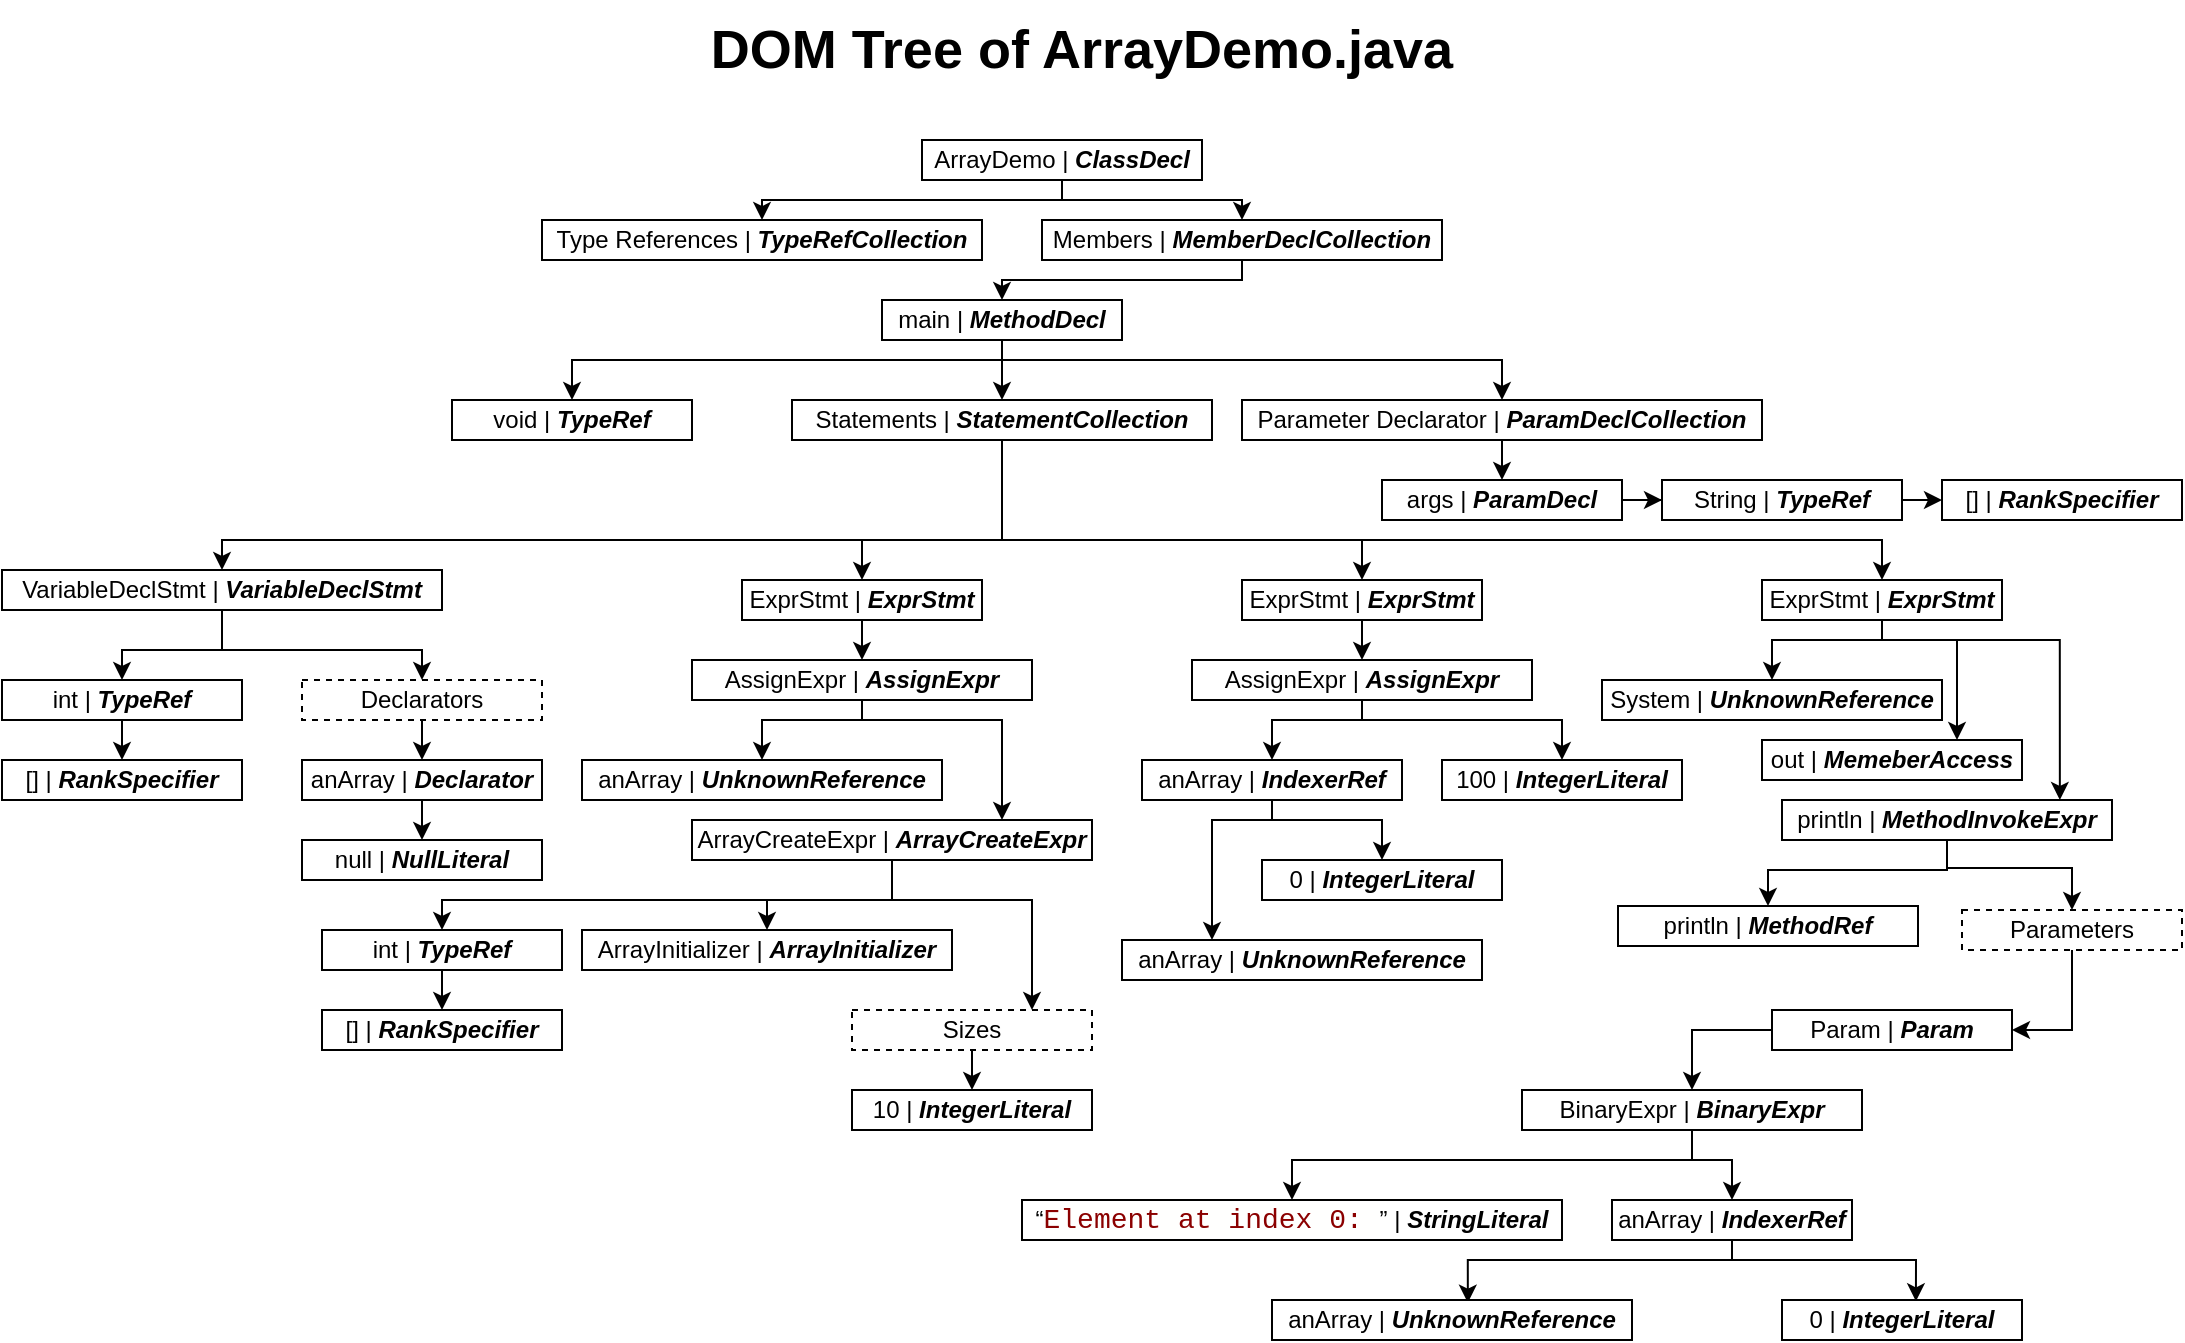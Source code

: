 <mxfile version="14.5.3" type="device" pages="2"><diagram id="BXR9WjHDNXBejJmmqjPP" name="Page-1"><mxGraphModel dx="1422" dy="762" grid="0" gridSize="10" guides="1" tooltips="1" connect="1" arrows="1" fold="1" page="1" pageScale="1" pageWidth="1169" pageHeight="827" background="none" math="0" shadow="0"><root><mxCell id="0"/><mxCell id="1" parent="0"/><mxCell id="93eLMH0dKDCl4Za4_Ydu-13" style="edgeStyle=orthogonalEdgeStyle;rounded=0;orthogonalLoop=1;jettySize=auto;html=1;exitX=0.5;exitY=1;exitDx=0;exitDy=0;entryX=0.5;entryY=0;entryDx=0;entryDy=0;" parent="1" source="93eLMH0dKDCl4Za4_Ydu-5" target="93eLMH0dKDCl4Za4_Ydu-15" edge="1"><mxGeometry relative="1" as="geometry"><mxPoint x="510" y="270" as="targetPoint"/><Array as="points"><mxPoint x="650" y="170"/><mxPoint x="530" y="170"/></Array></mxGeometry></mxCell><mxCell id="93eLMH0dKDCl4Za4_Ydu-45" style="edgeStyle=orthogonalEdgeStyle;rounded=0;orthogonalLoop=1;jettySize=auto;html=1;exitX=0.5;exitY=1;exitDx=0;exitDy=0;entryX=0.5;entryY=0;entryDx=0;entryDy=0;" parent="1" source="93eLMH0dKDCl4Za4_Ydu-15" target="93eLMH0dKDCl4Za4_Ydu-18" edge="1"><mxGeometry relative="1" as="geometry"><Array as="points"><mxPoint x="530" y="210"/><mxPoint x="780" y="210"/></Array></mxGeometry></mxCell><mxCell id="Qhf68EuUtcKKTyENTHa2-10" style="edgeStyle=orthogonalEdgeStyle;rounded=0;orthogonalLoop=1;jettySize=auto;html=1;exitX=0.5;exitY=1;exitDx=0;exitDy=0;" parent="1" source="93eLMH0dKDCl4Za4_Ydu-15" target="93eLMH0dKDCl4Za4_Ydu-17" edge="1"><mxGeometry relative="1" as="geometry"><Array as="points"><mxPoint x="530" y="210"/><mxPoint x="315" y="210"/></Array></mxGeometry></mxCell><mxCell id="Qhf68EuUtcKKTyENTHa2-11" style="edgeStyle=orthogonalEdgeStyle;rounded=0;orthogonalLoop=1;jettySize=auto;html=1;exitX=0.5;exitY=1;exitDx=0;exitDy=0;entryX=0.5;entryY=0;entryDx=0;entryDy=0;" parent="1" source="93eLMH0dKDCl4Za4_Ydu-15" target="93eLMH0dKDCl4Za4_Ydu-19" edge="1"><mxGeometry relative="1" as="geometry"/></mxCell><mxCell id="93eLMH0dKDCl4Za4_Ydu-15" value="main | &lt;b&gt;&lt;i&gt;MethodDecl&lt;/i&gt;&lt;/b&gt;" style="rounded=0;whiteSpace=wrap;html=1;" parent="1" vertex="1"><mxGeometry x="470" y="180" width="120" height="20" as="geometry"/></mxCell><mxCell id="93eLMH0dKDCl4Za4_Ydu-17" value="void | &lt;b&gt;&lt;i&gt;TypeRef&lt;/i&gt;&lt;/b&gt;" style="rounded=0;whiteSpace=wrap;html=1;" parent="1" vertex="1"><mxGeometry x="255" y="230" width="120" height="20" as="geometry"/></mxCell><mxCell id="93eLMH0dKDCl4Za4_Ydu-34" style="edgeStyle=orthogonalEdgeStyle;rounded=0;orthogonalLoop=1;jettySize=auto;html=1;exitX=0.5;exitY=1;exitDx=0;exitDy=0;entryX=0.5;entryY=0;entryDx=0;entryDy=0;" parent="1" source="93eLMH0dKDCl4Za4_Ydu-18" target="93eLMH0dKDCl4Za4_Ydu-24" edge="1"><mxGeometry relative="1" as="geometry"/></mxCell><mxCell id="93eLMH0dKDCl4Za4_Ydu-18" value="Parameter Declarator | &lt;b&gt;&lt;i&gt;ParamDeclCollection&lt;/i&gt;&lt;/b&gt;" style="rounded=0;whiteSpace=wrap;html=1;" parent="1" vertex="1"><mxGeometry x="650" y="230" width="260" height="20" as="geometry"/></mxCell><mxCell id="Qhf68EuUtcKKTyENTHa2-13" style="edgeStyle=orthogonalEdgeStyle;rounded=0;orthogonalLoop=1;jettySize=auto;html=1;exitX=0.5;exitY=1;exitDx=0;exitDy=0;entryX=0.5;entryY=0;entryDx=0;entryDy=0;" parent="1" source="93eLMH0dKDCl4Za4_Ydu-19" target="93eLMH0dKDCl4Za4_Ydu-26" edge="1"><mxGeometry relative="1" as="geometry"><Array as="points"><mxPoint x="530" y="300"/><mxPoint x="140" y="300"/></Array></mxGeometry></mxCell><mxCell id="Qhf68EuUtcKKTyENTHa2-18" style="edgeStyle=orthogonalEdgeStyle;rounded=0;orthogonalLoop=1;jettySize=auto;html=1;exitX=0.5;exitY=1;exitDx=0;exitDy=0;" parent="1" source="93eLMH0dKDCl4Za4_Ydu-19" target="93eLMH0dKDCl4Za4_Ydu-27" edge="1"><mxGeometry relative="1" as="geometry"><Array as="points"><mxPoint x="530" y="300"/><mxPoint x="460" y="300"/></Array></mxGeometry></mxCell><mxCell id="Qhf68EuUtcKKTyENTHa2-27" style="edgeStyle=orthogonalEdgeStyle;rounded=0;orthogonalLoop=1;jettySize=auto;html=1;exitX=0.5;exitY=1;exitDx=0;exitDy=0;" parent="1" source="93eLMH0dKDCl4Za4_Ydu-19" target="93eLMH0dKDCl4Za4_Ydu-29" edge="1"><mxGeometry relative="1" as="geometry"><Array as="points"><mxPoint x="530" y="300"/><mxPoint x="710" y="300"/></Array></mxGeometry></mxCell><mxCell id="Qhf68EuUtcKKTyENTHa2-28" style="edgeStyle=orthogonalEdgeStyle;rounded=0;orthogonalLoop=1;jettySize=auto;html=1;exitX=0.5;exitY=1;exitDx=0;exitDy=0;entryX=0.5;entryY=0;entryDx=0;entryDy=0;" parent="1" source="93eLMH0dKDCl4Za4_Ydu-19" target="93eLMH0dKDCl4Za4_Ydu-30" edge="1"><mxGeometry relative="1" as="geometry"><Array as="points"><mxPoint x="530" y="300"/><mxPoint x="970" y="300"/></Array></mxGeometry></mxCell><mxCell id="93eLMH0dKDCl4Za4_Ydu-19" value="Statements | &lt;b&gt;&lt;i&gt;StatementCollection&lt;/i&gt;&lt;/b&gt;" style="rounded=0;whiteSpace=wrap;html=1;" parent="1" vertex="1"><mxGeometry x="425" y="230" width="210" height="20" as="geometry"/></mxCell><mxCell id="Qhf68EuUtcKKTyENTHa2-8" style="edgeStyle=orthogonalEdgeStyle;rounded=0;orthogonalLoop=1;jettySize=auto;html=1;exitX=1;exitY=0.5;exitDx=0;exitDy=0;" parent="1" source="93eLMH0dKDCl4Za4_Ydu-24" target="Qhf68EuUtcKKTyENTHa2-5" edge="1"><mxGeometry relative="1" as="geometry"/></mxCell><mxCell id="93eLMH0dKDCl4Za4_Ydu-24" value="args | &lt;b&gt;&lt;i&gt;ParamDecl&lt;/i&gt;&lt;/b&gt;" style="rounded=0;whiteSpace=wrap;html=1;" parent="1" vertex="1"><mxGeometry x="720" y="270" width="120" height="20" as="geometry"/></mxCell><mxCell id="Qhf68EuUtcKKTyENTHa2-14" style="edgeStyle=orthogonalEdgeStyle;rounded=0;orthogonalLoop=1;jettySize=auto;html=1;exitX=0.5;exitY=1;exitDx=0;exitDy=0;entryX=0.5;entryY=0;entryDx=0;entryDy=0;" parent="1" source="93eLMH0dKDCl4Za4_Ydu-26" target="93eLMH0dKDCl4Za4_Ydu-40" edge="1"><mxGeometry relative="1" as="geometry"/></mxCell><mxCell id="Qhf68EuUtcKKTyENTHa2-16" style="edgeStyle=orthogonalEdgeStyle;rounded=0;orthogonalLoop=1;jettySize=auto;html=1;exitX=0.5;exitY=1;exitDx=0;exitDy=0;entryX=0.5;entryY=0;entryDx=0;entryDy=0;" parent="1" source="93eLMH0dKDCl4Za4_Ydu-26" target="Qhf68EuUtcKKTyENTHa2-15" edge="1"><mxGeometry relative="1" as="geometry"/></mxCell><mxCell id="93eLMH0dKDCl4Za4_Ydu-26" value="VariableDeclStmt | &lt;b&gt;&lt;i&gt;VariableDeclStmt&lt;/i&gt;&lt;/b&gt;" style="rounded=0;whiteSpace=wrap;html=1;" parent="1" vertex="1"><mxGeometry x="30" y="315" width="220" height="20" as="geometry"/></mxCell><mxCell id="93eLMH0dKDCl4Za4_Ydu-56" style="edgeStyle=orthogonalEdgeStyle;rounded=0;orthogonalLoop=1;jettySize=auto;html=1;exitX=0.5;exitY=1;exitDx=0;exitDy=0;entryX=0.5;entryY=0;entryDx=0;entryDy=0;" parent="1" source="93eLMH0dKDCl4Za4_Ydu-27" target="93eLMH0dKDCl4Za4_Ydu-54" edge="1"><mxGeometry relative="1" as="geometry"/></mxCell><mxCell id="93eLMH0dKDCl4Za4_Ydu-27" value="ExprStmt | &lt;b&gt;&lt;i&gt;ExprStmt&lt;/i&gt;&lt;/b&gt;" style="rounded=0;whiteSpace=wrap;html=1;" parent="1" vertex="1"><mxGeometry x="400" y="320" width="120" height="20" as="geometry"/></mxCell><mxCell id="pTbL3Eh9R8yucrWk_4mJ-6" style="edgeStyle=orthogonalEdgeStyle;rounded=0;orthogonalLoop=1;jettySize=auto;html=1;exitX=0.5;exitY=1;exitDx=0;exitDy=0;entryX=0.5;entryY=0;entryDx=0;entryDy=0;" parent="1" source="93eLMH0dKDCl4Za4_Ydu-29" target="93eLMH0dKDCl4Za4_Ydu-55" edge="1"><mxGeometry relative="1" as="geometry"/></mxCell><mxCell id="93eLMH0dKDCl4Za4_Ydu-29" value="ExprStmt | &lt;b&gt;&lt;i&gt;ExprStmt&lt;/i&gt;&lt;/b&gt;" style="rounded=0;whiteSpace=wrap;html=1;" parent="1" vertex="1"><mxGeometry x="650" y="320" width="120" height="20" as="geometry"/></mxCell><mxCell id="pTbL3Eh9R8yucrWk_4mJ-19" style="edgeStyle=orthogonalEdgeStyle;rounded=0;orthogonalLoop=1;jettySize=auto;html=1;exitX=0.5;exitY=1;exitDx=0;exitDy=0;entryX=0.5;entryY=0;entryDx=0;entryDy=0;" parent="1" source="93eLMH0dKDCl4Za4_Ydu-30" target="pTbL3Eh9R8yucrWk_4mJ-17" edge="1"><mxGeometry relative="1" as="geometry"><Array as="points"><mxPoint x="970" y="350"/><mxPoint x="915" y="350"/></Array></mxGeometry></mxCell><mxCell id="Qhf68EuUtcKKTyENTHa2-32" style="edgeStyle=orthogonalEdgeStyle;rounded=0;orthogonalLoop=1;jettySize=auto;html=1;exitX=0.5;exitY=1;exitDx=0;exitDy=0;entryX=0.75;entryY=0;entryDx=0;entryDy=0;" parent="1" source="93eLMH0dKDCl4Za4_Ydu-30" target="pTbL3Eh9R8yucrWk_4mJ-18" edge="1"><mxGeometry relative="1" as="geometry"><Array as="points"><mxPoint x="970" y="350"/><mxPoint x="1008" y="350"/></Array></mxGeometry></mxCell><mxCell id="Qhf68EuUtcKKTyENTHa2-33" style="edgeStyle=orthogonalEdgeStyle;rounded=0;orthogonalLoop=1;jettySize=auto;html=1;exitX=0.5;exitY=1;exitDx=0;exitDy=0;entryX=0.842;entryY=0;entryDx=0;entryDy=0;entryPerimeter=0;" parent="1" source="93eLMH0dKDCl4Za4_Ydu-30" target="pTbL3Eh9R8yucrWk_4mJ-21" edge="1"><mxGeometry relative="1" as="geometry"><Array as="points"><mxPoint x="970" y="350"/><mxPoint x="1059" y="350"/></Array></mxGeometry></mxCell><mxCell id="93eLMH0dKDCl4Za4_Ydu-30" value="ExprStmt | &lt;b&gt;&lt;i&gt;ExprStmt&lt;/i&gt;&lt;/b&gt;" style="rounded=0;whiteSpace=wrap;html=1;" parent="1" vertex="1"><mxGeometry x="910" y="320" width="120" height="20" as="geometry"/></mxCell><mxCell id="93eLMH0dKDCl4Za4_Ydu-43" style="edgeStyle=orthogonalEdgeStyle;rounded=0;orthogonalLoop=1;jettySize=auto;html=1;exitX=0.5;exitY=1;exitDx=0;exitDy=0;entryX=0.5;entryY=0;entryDx=0;entryDy=0;" parent="1" source="93eLMH0dKDCl4Za4_Ydu-40" target="93eLMH0dKDCl4Za4_Ydu-42" edge="1"><mxGeometry relative="1" as="geometry"/></mxCell><mxCell id="93eLMH0dKDCl4Za4_Ydu-40" value="int | &lt;b&gt;&lt;i&gt;TypeRef&lt;/i&gt;&lt;/b&gt;" style="rounded=0;whiteSpace=wrap;html=1;" parent="1" vertex="1"><mxGeometry x="30" y="370" width="120" height="20" as="geometry"/></mxCell><mxCell id="93eLMH0dKDCl4Za4_Ydu-42" value="[] | &lt;b&gt;&lt;i&gt;RankSpecifier&lt;/i&gt;&lt;/b&gt;" style="rounded=0;whiteSpace=wrap;html=1;" parent="1" vertex="1"><mxGeometry x="30" y="410" width="120" height="20" as="geometry"/></mxCell><mxCell id="pTbL3Eh9R8yucrWk_4mJ-1" style="edgeStyle=orthogonalEdgeStyle;rounded=0;orthogonalLoop=1;jettySize=auto;html=1;exitX=0.5;exitY=1;exitDx=0;exitDy=0;entryX=0.5;entryY=0;entryDx=0;entryDy=0;" parent="1" source="93eLMH0dKDCl4Za4_Ydu-44" target="93eLMH0dKDCl4Za4_Ydu-57" edge="1"><mxGeometry relative="1" as="geometry"/></mxCell><mxCell id="93eLMH0dKDCl4Za4_Ydu-44" value="anArray | &lt;b&gt;&lt;i&gt;Declarator&lt;/i&gt;&lt;/b&gt;" style="rounded=0;whiteSpace=wrap;html=1;" parent="1" vertex="1"><mxGeometry x="180" y="410" width="120" height="20" as="geometry"/></mxCell><mxCell id="93eLMH0dKDCl4Za4_Ydu-60" style="edgeStyle=orthogonalEdgeStyle;rounded=0;orthogonalLoop=1;jettySize=auto;html=1;exitX=0.5;exitY=1;exitDx=0;exitDy=0;entryX=0.5;entryY=0;entryDx=0;entryDy=0;" parent="1" source="93eLMH0dKDCl4Za4_Ydu-54" target="93eLMH0dKDCl4Za4_Ydu-58" edge="1"><mxGeometry relative="1" as="geometry"><Array as="points"><mxPoint x="460" y="390"/><mxPoint x="410" y="390"/></Array></mxGeometry></mxCell><mxCell id="93eLMH0dKDCl4Za4_Ydu-61" style="edgeStyle=orthogonalEdgeStyle;rounded=0;orthogonalLoop=1;jettySize=auto;html=1;exitX=0.5;exitY=1;exitDx=0;exitDy=0;" parent="1" source="93eLMH0dKDCl4Za4_Ydu-54" target="93eLMH0dKDCl4Za4_Ydu-59" edge="1"><mxGeometry relative="1" as="geometry"><Array as="points"><mxPoint x="460" y="390"/><mxPoint x="530" y="390"/></Array></mxGeometry></mxCell><mxCell id="93eLMH0dKDCl4Za4_Ydu-54" value="AssignExpr | &lt;b&gt;&lt;i&gt;AssignExpr&lt;/i&gt;&lt;/b&gt;" style="rounded=0;whiteSpace=wrap;html=1;" parent="1" vertex="1"><mxGeometry x="375" y="360" width="170" height="20" as="geometry"/></mxCell><mxCell id="pTbL3Eh9R8yucrWk_4mJ-12" style="edgeStyle=orthogonalEdgeStyle;rounded=0;orthogonalLoop=1;jettySize=auto;html=1;exitX=0.5;exitY=1;exitDx=0;exitDy=0;entryX=0.5;entryY=0;entryDx=0;entryDy=0;" parent="1" source="93eLMH0dKDCl4Za4_Ydu-55" target="pTbL3Eh9R8yucrWk_4mJ-10" edge="1"><mxGeometry relative="1" as="geometry"><Array as="points"><mxPoint x="710" y="390"/><mxPoint x="810" y="390"/></Array></mxGeometry></mxCell><mxCell id="pTbL3Eh9R8yucrWk_4mJ-16" style="edgeStyle=orthogonalEdgeStyle;rounded=0;orthogonalLoop=1;jettySize=auto;html=1;exitX=0.5;exitY=1;exitDx=0;exitDy=0;entryX=0.5;entryY=0;entryDx=0;entryDy=0;" parent="1" source="93eLMH0dKDCl4Za4_Ydu-55" target="pTbL3Eh9R8yucrWk_4mJ-7" edge="1"><mxGeometry relative="1" as="geometry"><Array as="points"><mxPoint x="710" y="390"/><mxPoint x="665" y="390"/></Array></mxGeometry></mxCell><mxCell id="93eLMH0dKDCl4Za4_Ydu-55" value="AssignExpr | &lt;b&gt;&lt;i&gt;AssignExpr&lt;/i&gt;&lt;/b&gt;" style="rounded=0;whiteSpace=wrap;html=1;" parent="1" vertex="1"><mxGeometry x="625" y="360" width="170" height="20" as="geometry"/></mxCell><mxCell id="93eLMH0dKDCl4Za4_Ydu-57" value="null | &lt;b&gt;&lt;i&gt;NullLiteral&lt;/i&gt;&lt;/b&gt;" style="rounded=0;whiteSpace=wrap;html=1;" parent="1" vertex="1"><mxGeometry x="180" y="450" width="120" height="20" as="geometry"/></mxCell><mxCell id="93eLMH0dKDCl4Za4_Ydu-58" value="anArray | &lt;b&gt;&lt;i&gt;UnknownReference&lt;/i&gt;&lt;/b&gt;" style="rounded=0;whiteSpace=wrap;html=1;" parent="1" vertex="1"><mxGeometry x="320" y="410" width="180" height="20" as="geometry"/></mxCell><mxCell id="Qhf68EuUtcKKTyENTHa2-19" style="edgeStyle=orthogonalEdgeStyle;rounded=0;orthogonalLoop=1;jettySize=auto;html=1;exitX=0.5;exitY=1;exitDx=0;exitDy=0;" parent="1" source="93eLMH0dKDCl4Za4_Ydu-59" target="93eLMH0dKDCl4Za4_Ydu-62" edge="1"><mxGeometry relative="1" as="geometry"><Array as="points"><mxPoint x="475" y="480"/><mxPoint x="250" y="480"/></Array></mxGeometry></mxCell><mxCell id="Qhf68EuUtcKKTyENTHa2-22" style="edgeStyle=orthogonalEdgeStyle;rounded=0;orthogonalLoop=1;jettySize=auto;html=1;exitX=0.5;exitY=1;exitDx=0;exitDy=0;entryX=0.5;entryY=0;entryDx=0;entryDy=0;" parent="1" source="93eLMH0dKDCl4Za4_Ydu-59" target="93eLMH0dKDCl4Za4_Ydu-63" edge="1"><mxGeometry relative="1" as="geometry"/></mxCell><mxCell id="Qhf68EuUtcKKTyENTHa2-24" style="edgeStyle=orthogonalEdgeStyle;rounded=0;orthogonalLoop=1;jettySize=auto;html=1;exitX=0.5;exitY=1;exitDx=0;exitDy=0;entryX=0.75;entryY=0;entryDx=0;entryDy=0;" parent="1" source="93eLMH0dKDCl4Za4_Ydu-59" target="Qhf68EuUtcKKTyENTHa2-23" edge="1"><mxGeometry relative="1" as="geometry"><Array as="points"><mxPoint x="475" y="480"/><mxPoint x="545" y="480"/></Array></mxGeometry></mxCell><mxCell id="93eLMH0dKDCl4Za4_Ydu-59" value="ArrayCreateExpr | &lt;b&gt;&lt;i&gt;ArrayCreateExpr&lt;/i&gt;&lt;/b&gt;" style="rounded=0;whiteSpace=wrap;html=1;" parent="1" vertex="1"><mxGeometry x="375" y="440" width="200" height="20" as="geometry"/></mxCell><mxCell id="93eLMH0dKDCl4Za4_Ydu-69" style="edgeStyle=orthogonalEdgeStyle;rounded=0;orthogonalLoop=1;jettySize=auto;html=1;exitX=0.5;exitY=1;exitDx=0;exitDy=0;entryX=0.5;entryY=0;entryDx=0;entryDy=0;" parent="1" source="93eLMH0dKDCl4Za4_Ydu-62" target="93eLMH0dKDCl4Za4_Ydu-67" edge="1"><mxGeometry relative="1" as="geometry"/></mxCell><mxCell id="93eLMH0dKDCl4Za4_Ydu-62" value="int | &lt;b&gt;&lt;i&gt;TypeRef&lt;/i&gt;&lt;/b&gt;" style="rounded=0;whiteSpace=wrap;html=1;" parent="1" vertex="1"><mxGeometry x="190" y="495" width="120" height="20" as="geometry"/></mxCell><mxCell id="93eLMH0dKDCl4Za4_Ydu-63" value="ArrayInitializer | &lt;b&gt;&lt;i&gt;ArrayInitializer&lt;/i&gt;&lt;/b&gt;" style="rounded=0;whiteSpace=wrap;html=1;" parent="1" vertex="1"><mxGeometry x="320" y="495" width="185" height="20" as="geometry"/></mxCell><mxCell id="93eLMH0dKDCl4Za4_Ydu-64" style="edgeStyle=orthogonalEdgeStyle;rounded=0;orthogonalLoop=1;jettySize=auto;html=1;exitX=0.5;exitY=1;exitDx=0;exitDy=0;" parent="1" source="93eLMH0dKDCl4Za4_Ydu-63" target="93eLMH0dKDCl4Za4_Ydu-63" edge="1"><mxGeometry relative="1" as="geometry"/></mxCell><mxCell id="93eLMH0dKDCl4Za4_Ydu-67" value="[] | &lt;b&gt;&lt;i&gt;RankSpecifier&lt;/i&gt;&lt;/b&gt;" style="rounded=0;whiteSpace=wrap;html=1;" parent="1" vertex="1"><mxGeometry x="190" y="535" width="120" height="20" as="geometry"/></mxCell><mxCell id="pTbL3Eh9R8yucrWk_4mJ-3" value="10 | &lt;b&gt;&lt;i&gt;IntegerLiteral&lt;/i&gt;&lt;/b&gt;" style="rounded=0;whiteSpace=wrap;html=1;" parent="1" vertex="1"><mxGeometry x="455" y="575" width="120" height="20" as="geometry"/></mxCell><mxCell id="Qhf68EuUtcKKTyENTHa2-30" style="edgeStyle=orthogonalEdgeStyle;rounded=0;orthogonalLoop=1;jettySize=auto;html=1;exitX=0.5;exitY=1;exitDx=0;exitDy=0;entryX=0.5;entryY=0;entryDx=0;entryDy=0;" parent="1" source="pTbL3Eh9R8yucrWk_4mJ-7" target="pTbL3Eh9R8yucrWk_4mJ-13" edge="1"><mxGeometry relative="1" as="geometry"><Array as="points"><mxPoint x="665" y="440"/><mxPoint x="720" y="440"/></Array></mxGeometry></mxCell><mxCell id="Qhf68EuUtcKKTyENTHa2-31" style="edgeStyle=orthogonalEdgeStyle;rounded=0;orthogonalLoop=1;jettySize=auto;html=1;exitX=0.5;exitY=1;exitDx=0;exitDy=0;entryX=0.25;entryY=0;entryDx=0;entryDy=0;" parent="1" source="pTbL3Eh9R8yucrWk_4mJ-7" target="pTbL3Eh9R8yucrWk_4mJ-8" edge="1"><mxGeometry relative="1" as="geometry"><Array as="points"><mxPoint x="665" y="440"/><mxPoint x="635" y="440"/></Array></mxGeometry></mxCell><mxCell id="pTbL3Eh9R8yucrWk_4mJ-7" value="anArray | &lt;b&gt;&lt;i&gt;IndexerRef&lt;/i&gt;&lt;/b&gt;" style="rounded=0;whiteSpace=wrap;html=1;" parent="1" vertex="1"><mxGeometry x="600" y="410" width="130" height="20" as="geometry"/></mxCell><mxCell id="pTbL3Eh9R8yucrWk_4mJ-8" value="anArray | &lt;b&gt;&lt;i&gt;UnknownReference&lt;/i&gt;&lt;/b&gt;" style="rounded=0;whiteSpace=wrap;html=1;" parent="1" vertex="1"><mxGeometry x="590" y="500" width="180" height="20" as="geometry"/></mxCell><mxCell id="pTbL3Eh9R8yucrWk_4mJ-10" value="100 | &lt;b&gt;&lt;i&gt;IntegerLiteral&lt;/i&gt;&lt;/b&gt;" style="rounded=0;whiteSpace=wrap;html=1;" parent="1" vertex="1"><mxGeometry x="750" y="410" width="120" height="20" as="geometry"/></mxCell><mxCell id="pTbL3Eh9R8yucrWk_4mJ-13" value="0 | &lt;b&gt;&lt;i&gt;IntegerLiteral&lt;/i&gt;&lt;/b&gt;" style="rounded=0;whiteSpace=wrap;html=1;" parent="1" vertex="1"><mxGeometry x="660" y="460" width="120" height="20" as="geometry"/></mxCell><mxCell id="pTbL3Eh9R8yucrWk_4mJ-17" value="System | &lt;b&gt;&lt;i&gt;UnknownReference&lt;/i&gt;&lt;/b&gt;" style="rounded=0;whiteSpace=wrap;html=1;" parent="1" vertex="1"><mxGeometry x="830" y="370" width="170" height="20" as="geometry"/></mxCell><mxCell id="pTbL3Eh9R8yucrWk_4mJ-18" value="out | &lt;b&gt;&lt;i&gt;MemeberAccess&lt;/i&gt;&lt;/b&gt;" style="rounded=0;whiteSpace=wrap;html=1;" parent="1" vertex="1"><mxGeometry x="910" y="400" width="130" height="20" as="geometry"/></mxCell><mxCell id="pTbL3Eh9R8yucrWk_4mJ-25" style="edgeStyle=orthogonalEdgeStyle;rounded=0;orthogonalLoop=1;jettySize=auto;html=1;exitX=0.5;exitY=1;exitDx=0;exitDy=0;entryX=0.5;entryY=0;entryDx=0;entryDy=0;" parent="1" source="pTbL3Eh9R8yucrWk_4mJ-21" target="pTbL3Eh9R8yucrWk_4mJ-23" edge="1"><mxGeometry relative="1" as="geometry"><Array as="points"><mxPoint x="1003" y="465"/><mxPoint x="913" y="465"/></Array></mxGeometry></mxCell><mxCell id="nZhBKUeeb3p5VD_qp8Lx-1" style="edgeStyle=orthogonalEdgeStyle;rounded=0;orthogonalLoop=1;jettySize=auto;html=1;exitX=0.5;exitY=1;exitDx=0;exitDy=0;entryX=0.5;entryY=0;entryDx=0;entryDy=0;" edge="1" parent="1" source="pTbL3Eh9R8yucrWk_4mJ-21" target="Qhf68EuUtcKKTyENTHa2-34"><mxGeometry relative="1" as="geometry"><Array as="points"><mxPoint x="1003" y="464"/><mxPoint x="1065" y="464"/></Array></mxGeometry></mxCell><mxCell id="pTbL3Eh9R8yucrWk_4mJ-21" value="println | &lt;b&gt;&lt;i&gt;MethodInvokeExpr&lt;/i&gt;&lt;/b&gt;" style="rounded=0;whiteSpace=wrap;html=1;" parent="1" vertex="1"><mxGeometry x="920" y="430" width="165" height="20" as="geometry"/></mxCell><mxCell id="pTbL3Eh9R8yucrWk_4mJ-23" value="println | &lt;b&gt;&lt;i&gt;MethodRef&lt;/i&gt;&lt;/b&gt;" style="rounded=0;whiteSpace=wrap;html=1;" parent="1" vertex="1"><mxGeometry x="838" y="483" width="150" height="20" as="geometry"/></mxCell><mxCell id="Qhf68EuUtcKKTyENTHa2-39" style="edgeStyle=orthogonalEdgeStyle;rounded=0;orthogonalLoop=1;jettySize=auto;html=1;exitX=0;exitY=0.5;exitDx=0;exitDy=0;entryX=0.5;entryY=0;entryDx=0;entryDy=0;" parent="1" source="pTbL3Eh9R8yucrWk_4mJ-26" target="pTbL3Eh9R8yucrWk_4mJ-30" edge="1"><mxGeometry relative="1" as="geometry"/></mxCell><mxCell id="pTbL3Eh9R8yucrWk_4mJ-26" value="Param | &lt;b&gt;&lt;i&gt;Param&lt;/i&gt;&lt;/b&gt;" style="rounded=0;whiteSpace=wrap;html=1;" parent="1" vertex="1"><mxGeometry x="915" y="535" width="120" height="20" as="geometry"/></mxCell><mxCell id="Qhf68EuUtcKKTyENTHa2-41" style="edgeStyle=orthogonalEdgeStyle;rounded=0;orthogonalLoop=1;jettySize=auto;html=1;exitX=0.5;exitY=1;exitDx=0;exitDy=0;entryX=0.5;entryY=0;entryDx=0;entryDy=0;" parent="1" source="pTbL3Eh9R8yucrWk_4mJ-30" target="pTbL3Eh9R8yucrWk_4mJ-32" edge="1"><mxGeometry relative="1" as="geometry"><Array as="points"><mxPoint x="875" y="610"/><mxPoint x="675" y="610"/></Array></mxGeometry></mxCell><mxCell id="Qhf68EuUtcKKTyENTHa2-42" style="edgeStyle=orthogonalEdgeStyle;rounded=0;orthogonalLoop=1;jettySize=auto;html=1;exitX=0.5;exitY=1;exitDx=0;exitDy=0;entryX=0.5;entryY=0;entryDx=0;entryDy=0;" parent="1" source="pTbL3Eh9R8yucrWk_4mJ-30" target="pTbL3Eh9R8yucrWk_4mJ-34" edge="1"><mxGeometry relative="1" as="geometry"><Array as="points"><mxPoint x="875" y="610"/><mxPoint x="895" y="610"/></Array></mxGeometry></mxCell><mxCell id="pTbL3Eh9R8yucrWk_4mJ-30" value="BinaryExpr | &lt;b&gt;&lt;i&gt;BinaryExpr&lt;/i&gt;&lt;/b&gt;" style="rounded=0;whiteSpace=wrap;html=1;" parent="1" vertex="1"><mxGeometry x="790" y="575" width="170" height="20" as="geometry"/></mxCell><mxCell id="pTbL3Eh9R8yucrWk_4mJ-32" value="“&lt;span style=&quot;color: rgb(139 , 0 , 0) ; background-color: rgb(255 , 255 , 254) ; font-family: &amp;#34;consolas&amp;#34; , &amp;#34;courier new&amp;#34; , monospace ; font-size: 14px&quot;&gt;Element&amp;nbsp;at&amp;nbsp;index&amp;nbsp;0:&amp;nbsp;&lt;/span&gt;” | &lt;b&gt;&lt;i&gt;StringLiteral&lt;/i&gt;&lt;/b&gt;" style="rounded=0;whiteSpace=wrap;html=1;" parent="1" vertex="1"><mxGeometry x="540" y="630" width="270" height="20" as="geometry"/></mxCell><mxCell id="pTbL3Eh9R8yucrWk_4mJ-38" style="edgeStyle=orthogonalEdgeStyle;rounded=0;orthogonalLoop=1;jettySize=auto;html=1;exitX=0.5;exitY=1;exitDx=0;exitDy=0;entryX=0.544;entryY=0.067;entryDx=0;entryDy=0;entryPerimeter=0;" parent="1" source="pTbL3Eh9R8yucrWk_4mJ-34" target="pTbL3Eh9R8yucrWk_4mJ-36" edge="1"><mxGeometry relative="1" as="geometry"><Array as="points"><mxPoint x="895" y="660"/><mxPoint x="763" y="660"/></Array></mxGeometry></mxCell><mxCell id="pTbL3Eh9R8yucrWk_4mJ-39" style="edgeStyle=orthogonalEdgeStyle;rounded=0;orthogonalLoop=1;jettySize=auto;html=1;exitX=0.5;exitY=1;exitDx=0;exitDy=0;entryX=0.558;entryY=0.033;entryDx=0;entryDy=0;entryPerimeter=0;" parent="1" source="pTbL3Eh9R8yucrWk_4mJ-34" target="pTbL3Eh9R8yucrWk_4mJ-37" edge="1"><mxGeometry relative="1" as="geometry"><Array as="points"><mxPoint x="895" y="660"/><mxPoint x="987" y="660"/></Array></mxGeometry></mxCell><mxCell id="pTbL3Eh9R8yucrWk_4mJ-34" value="anArray | &lt;b&gt;&lt;i&gt;IndexerRef&lt;/i&gt;&lt;/b&gt;" style="rounded=0;whiteSpace=wrap;html=1;" parent="1" vertex="1"><mxGeometry x="835" y="630" width="120" height="20" as="geometry"/></mxCell><mxCell id="pTbL3Eh9R8yucrWk_4mJ-36" value="anArray | &lt;b&gt;&lt;i&gt;UnknownReference&lt;/i&gt;&lt;/b&gt;" style="rounded=0;whiteSpace=wrap;html=1;" parent="1" vertex="1"><mxGeometry x="665" y="680" width="180" height="20" as="geometry"/></mxCell><mxCell id="pTbL3Eh9R8yucrWk_4mJ-37" value="0 | &lt;b&gt;&lt;i&gt;IntegerLiteral&lt;/i&gt;&lt;/b&gt;" style="rounded=0;whiteSpace=wrap;html=1;" parent="1" vertex="1"><mxGeometry x="920" y="680" width="120" height="20" as="geometry"/></mxCell><mxCell id="93eLMH0dKDCl4Za4_Ydu-2" value="ArrayDemo | &lt;b&gt;&lt;i&gt;ClassDecl&lt;/i&gt;&lt;/b&gt;" style="whiteSpace=wrap;html=1;" parent="1" vertex="1"><mxGeometry x="490" y="100" width="140" height="20" as="geometry"/></mxCell><mxCell id="93eLMH0dKDCl4Za4_Ydu-3" value="Type References | &lt;b&gt;&lt;i&gt;TypeRefCollection&lt;/i&gt;&lt;/b&gt;" style="whiteSpace=wrap;html=1;" parent="1" vertex="1"><mxGeometry x="300" y="140" width="220" height="20" as="geometry"/></mxCell><mxCell id="93eLMH0dKDCl4Za4_Ydu-4" value="" style="edgeStyle=elbowEdgeStyle;elbow=vertical;html=1;rounded=0;" parent="1" source="93eLMH0dKDCl4Za4_Ydu-2" target="93eLMH0dKDCl4Za4_Ydu-3" edge="1"><mxGeometry relative="1" as="geometry"/></mxCell><mxCell id="93eLMH0dKDCl4Za4_Ydu-5" value="Members | &lt;b&gt;&lt;i&gt;MemberDeclCollection&lt;/i&gt;&lt;/b&gt;" style="whiteSpace=wrap;html=1;" parent="1" vertex="1"><mxGeometry x="550" y="140" width="200" height="20" as="geometry"/></mxCell><mxCell id="93eLMH0dKDCl4Za4_Ydu-6" value="" style="edgeStyle=elbowEdgeStyle;elbow=vertical;html=1;rounded=0;" parent="1" source="93eLMH0dKDCl4Za4_Ydu-2" target="93eLMH0dKDCl4Za4_Ydu-5" edge="1"><mxGeometry relative="1" as="geometry"/></mxCell><mxCell id="Qhf68EuUtcKKTyENTHa2-4" value="&lt;b&gt;&lt;font style=&quot;font-size: 27px&quot;&gt;DOM Tree of ArrayDemo.java&lt;/font&gt;&lt;/b&gt;" style="text;html=1;strokeColor=none;fillColor=none;align=center;verticalAlign=middle;whiteSpace=wrap;rounded=0;" parent="1" vertex="1"><mxGeometry x="350" y="30" width="440" height="50" as="geometry"/></mxCell><mxCell id="Qhf68EuUtcKKTyENTHa2-9" style="edgeStyle=orthogonalEdgeStyle;rounded=0;orthogonalLoop=1;jettySize=auto;html=1;exitX=1;exitY=0.5;exitDx=0;exitDy=0;entryX=0;entryY=0.5;entryDx=0;entryDy=0;" parent="1" source="Qhf68EuUtcKKTyENTHa2-5" target="Qhf68EuUtcKKTyENTHa2-7" edge="1"><mxGeometry relative="1" as="geometry"/></mxCell><mxCell id="Qhf68EuUtcKKTyENTHa2-5" value="String | &lt;b&gt;&lt;i&gt;TypeRef&lt;/i&gt;&lt;/b&gt;" style="rounded=0;whiteSpace=wrap;html=1;" parent="1" vertex="1"><mxGeometry x="860" y="270" width="120" height="20" as="geometry"/></mxCell><mxCell id="Qhf68EuUtcKKTyENTHa2-7" value="[] | &lt;b&gt;&lt;i&gt;RankSpecifier&lt;/i&gt;&lt;/b&gt;" style="rounded=0;whiteSpace=wrap;html=1;" parent="1" vertex="1"><mxGeometry x="1000" y="270" width="120" height="20" as="geometry"/></mxCell><mxCell id="Qhf68EuUtcKKTyENTHa2-17" style="edgeStyle=orthogonalEdgeStyle;rounded=0;orthogonalLoop=1;jettySize=auto;html=1;exitX=0.5;exitY=1;exitDx=0;exitDy=0;entryX=0.5;entryY=0;entryDx=0;entryDy=0;" parent="1" source="Qhf68EuUtcKKTyENTHa2-15" target="93eLMH0dKDCl4Za4_Ydu-44" edge="1"><mxGeometry relative="1" as="geometry"/></mxCell><mxCell id="Qhf68EuUtcKKTyENTHa2-15" value="Declarators" style="rounded=0;whiteSpace=wrap;html=1;dashed=1;" parent="1" vertex="1"><mxGeometry x="180" y="370" width="120" height="20" as="geometry"/></mxCell><mxCell id="Qhf68EuUtcKKTyENTHa2-26" style="edgeStyle=orthogonalEdgeStyle;rounded=0;orthogonalLoop=1;jettySize=auto;html=1;exitX=0.5;exitY=1;exitDx=0;exitDy=0;entryX=0.5;entryY=0;entryDx=0;entryDy=0;" parent="1" source="Qhf68EuUtcKKTyENTHa2-23" target="pTbL3Eh9R8yucrWk_4mJ-3" edge="1"><mxGeometry relative="1" as="geometry"/></mxCell><mxCell id="Qhf68EuUtcKKTyENTHa2-23" value="Sizes" style="rounded=0;whiteSpace=wrap;html=1;dashed=1;" parent="1" vertex="1"><mxGeometry x="455" y="535" width="120" height="20" as="geometry"/></mxCell><mxCell id="nZhBKUeeb3p5VD_qp8Lx-3" style="edgeStyle=orthogonalEdgeStyle;rounded=0;orthogonalLoop=1;jettySize=auto;html=1;exitX=0.5;exitY=1;exitDx=0;exitDy=0;entryX=1;entryY=0.5;entryDx=0;entryDy=0;" edge="1" parent="1" source="Qhf68EuUtcKKTyENTHa2-34" target="pTbL3Eh9R8yucrWk_4mJ-26"><mxGeometry relative="1" as="geometry"/></mxCell><mxCell id="Qhf68EuUtcKKTyENTHa2-34" value="Parameters" style="rounded=0;whiteSpace=wrap;html=1;dashed=1;" parent="1" vertex="1"><mxGeometry x="1010" y="485" width="110" height="20" as="geometry"/></mxCell></root></mxGraphModel></diagram><diagram id="wsa7Z2m4CSbjKA3xu3rZ" name="Page-2"><mxGraphModel dx="1422" dy="905" grid="1" gridSize="10" guides="1" tooltips="1" connect="1" arrows="1" fold="1" page="1" pageScale="1" pageWidth="827" pageHeight="1169" math="0" shadow="0"><root><mxCell id="mP3sqPrHl8995A70HCiV-0"/><mxCell id="mP3sqPrHl8995A70HCiV-1" parent="mP3sqPrHl8995A70HCiV-0"/></root></mxGraphModel></diagram></mxfile>
